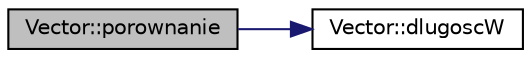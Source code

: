 digraph "Vector::porownanie"
{
 // LATEX_PDF_SIZE
  edge [fontname="Helvetica",fontsize="10",labelfontname="Helvetica",labelfontsize="10"];
  node [fontname="Helvetica",fontsize="10",shape=record];
  rankdir="LR";
  Node1 [label="Vector::porownanie",height=0.2,width=0.4,color="black", fillcolor="grey75", style="filled", fontcolor="black",tooltip="Funckja porownywania dwoch wektorow."];
  Node1 -> Node2 [color="midnightblue",fontsize="10",style="solid",fontname="Helvetica"];
  Node2 [label="Vector::dlugoscW",height=0.2,width=0.4,color="black", fillcolor="white", style="filled",URL="$class_vector.html#afeb739258685a5b50f906e66e2d844ef",tooltip="Funkcja liczaca dlugosc wektora ze wzoru."];
}
